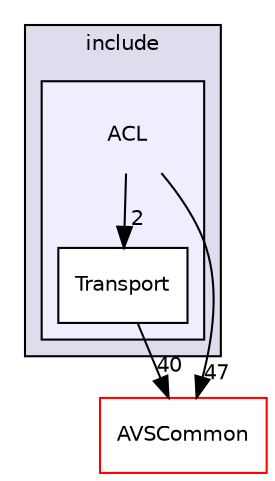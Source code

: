 digraph "/workplace/avs-device-sdk/ACL/include/ACL" {
  compound=true
  node [ fontsize="10", fontname="Helvetica"];
  edge [ labelfontsize="10", labelfontname="Helvetica"];
  subgraph clusterdir_1088b026815130b3cc8e9ac3f4525272 {
    graph [ bgcolor="#ddddee", pencolor="black", label="include" fontname="Helvetica", fontsize="10", URL="dir_1088b026815130b3cc8e9ac3f4525272.html"]
  subgraph clusterdir_ce0d3eda4bb43bdcf8c1c51ff13ee585 {
    graph [ bgcolor="#eeeeff", pencolor="black", label="" URL="dir_ce0d3eda4bb43bdcf8c1c51ff13ee585.html"];
    dir_ce0d3eda4bb43bdcf8c1c51ff13ee585 [shape=plaintext label="ACL"];
    dir_711bc606e725cfd07f3f2b0a5f6ebc00 [shape=box label="Transport" color="black" fillcolor="white" style="filled" URL="dir_711bc606e725cfd07f3f2b0a5f6ebc00.html"];
  }
  }
  dir_13e65effb2bde530b17b3d5eefcd0266 [shape=box label="AVSCommon" fillcolor="white" style="filled" color="red" URL="dir_13e65effb2bde530b17b3d5eefcd0266.html"];
  dir_711bc606e725cfd07f3f2b0a5f6ebc00->dir_13e65effb2bde530b17b3d5eefcd0266 [headlabel="40", labeldistance=1.5 headhref="dir_000003_000015.html"];
  dir_ce0d3eda4bb43bdcf8c1c51ff13ee585->dir_711bc606e725cfd07f3f2b0a5f6ebc00 [headlabel="2", labeldistance=1.5 headhref="dir_000002_000003.html"];
  dir_ce0d3eda4bb43bdcf8c1c51ff13ee585->dir_13e65effb2bde530b17b3d5eefcd0266 [headlabel="47", labeldistance=1.5 headhref="dir_000002_000015.html"];
}
